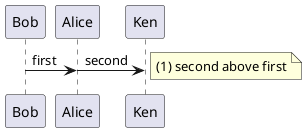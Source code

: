{
  "sha1": "b1g5jid3jvhyff2qbind9g21oex8vn9",
  "insertion": {
    "when": "2024-05-30T20:48:21.990Z",
    "url": "http://forum.plantuml.net/8612/teoz-wrong-note-position-after-array",
    "user": "plantuml@gmail.com"
  }
}
@startuml
!pragma teoz true
Bob -> Alice : first
& Alice -> Ken : second
note right: (1) second above first
@enduml
